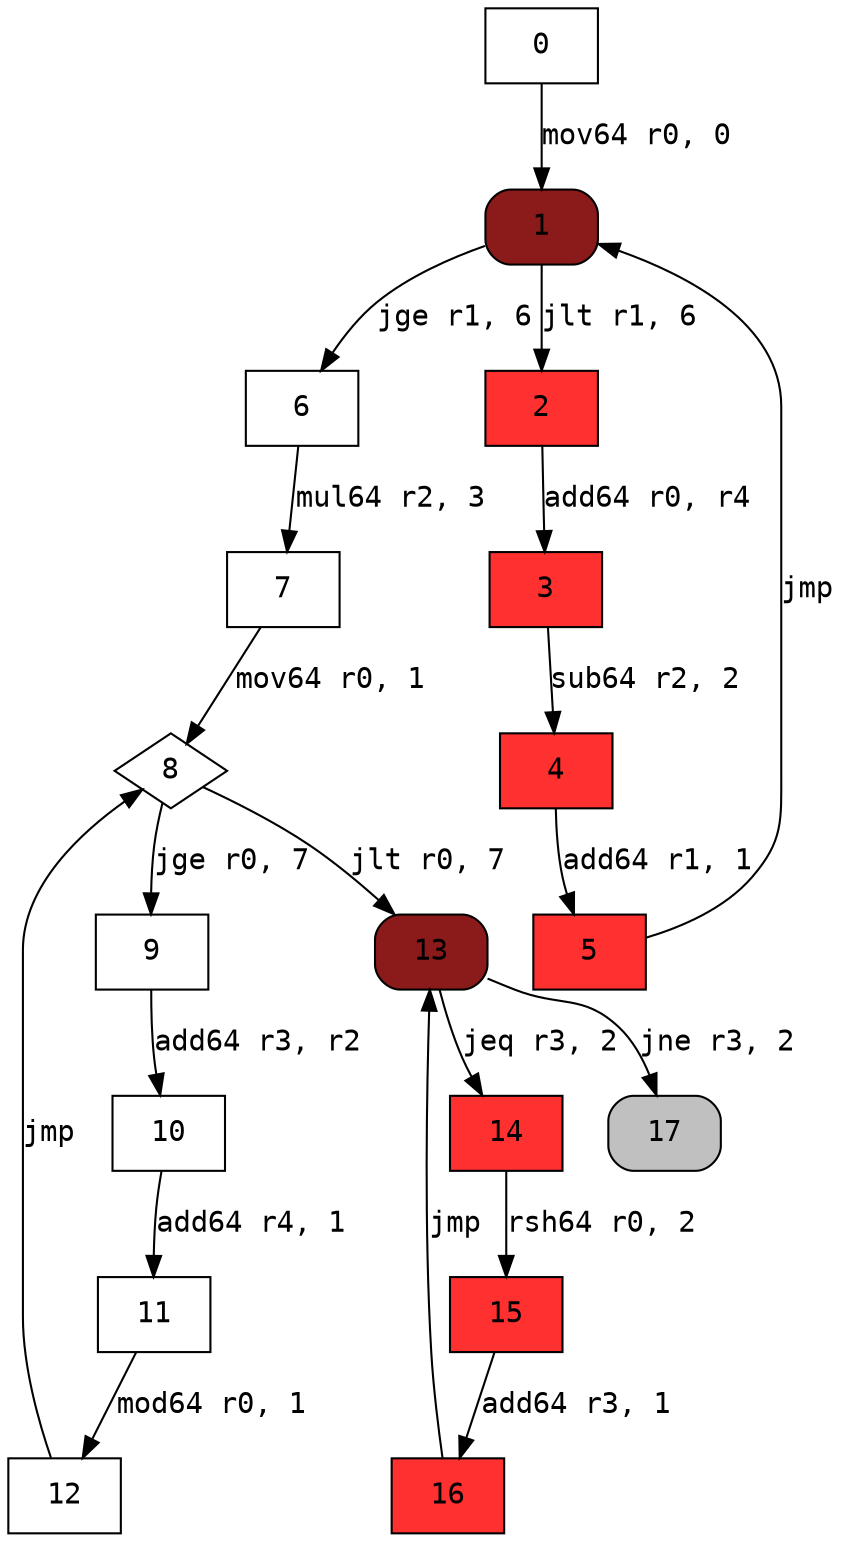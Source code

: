 digraph cfg { 
node [fontname="monospace"];
node [shape=box];
edge [fontname="monospace"];
  0 -> 1 [label="mov64 r0, 0"];
  1 -> 6 [label="jge r1, 6"];
  1 -> 2 [label="jlt r1, 6"];
  2 -> 3 [label="add64 r0, r4"];
  3 -> 4 [label="sub64 r2, 2"];
  4 -> 5 [label="add64 r1, 1"];
  5 -> 1 [label="jmp"];
  6 -> 7 [label="mul64 r2, 3"];
  7 -> 8 [label="mov64 r0, 1"];
  8 -> 9 [label="jge r0, 7"];
  8 -> 13 [label="jlt r0, 7"];
  9 -> 10 [label="add64 r3, r2"];
  10 -> 11 [label="add64 r4, 1"];
  11 -> 12 [label="mod64 r0, 1"];
  12 -> 8 [label="jmp"];
  13 -> 14 [label="jeq r3, 2"];
  13 -> 17 [label="jne r3, 2"];
  14 -> 15 [label="rsh64 r0, 2"];
  15 -> 16 [label="add64 r3, 1"];
  16 -> 13 [label="jmp"];
1 [style="rounded,filled",fillcolor=firebrick4];
2 [style=filled,fillcolor=firebrick1];
3 [style=filled,fillcolor=firebrick1];
4 [style=filled,fillcolor=firebrick1];
5 [style=filled,fillcolor=firebrick1];
8 [shape=diamond];
13 [style="rounded,filled",fillcolor=firebrick4];
14 [style=filled,fillcolor=firebrick1];
15 [style=filled,fillcolor=firebrick1];
16 [style=filled,fillcolor=firebrick1];
17 [style="rounded,filled",fillcolor=grey];
}